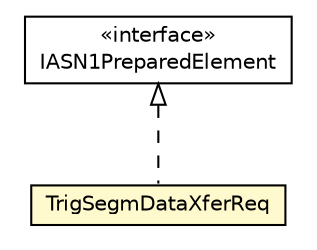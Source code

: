 #!/usr/local/bin/dot
#
# Class diagram 
# Generated by UMLGraph version R5_6-24-gf6e263 (http://www.umlgraph.org/)
#

digraph G {
	edge [fontname="Helvetica",fontsize=10,labelfontname="Helvetica",labelfontsize=10];
	node [fontname="Helvetica",fontsize=10,shape=plaintext];
	nodesep=0.25;
	ranksep=0.5;
	// org.universAAL.lddi.lib.ieeex73std.org.bn.coders.IASN1PreparedElement
	c8077027 [label=<<table title="org.universAAL.lddi.lib.ieeex73std.org.bn.coders.IASN1PreparedElement" border="0" cellborder="1" cellspacing="0" cellpadding="2" port="p" href="../../org/bn/coders/IASN1PreparedElement.html">
		<tr><td><table border="0" cellspacing="0" cellpadding="1">
<tr><td align="center" balign="center"> &#171;interface&#187; </td></tr>
<tr><td align="center" balign="center"> IASN1PreparedElement </td></tr>
		</table></td></tr>
		</table>>, URL="../../org/bn/coders/IASN1PreparedElement.html", fontname="Helvetica", fontcolor="black", fontsize=10.0];
	// org.universAAL.lddi.lib.ieeex73std.x73.p20601.TrigSegmDataXferReq
	c8077126 [label=<<table title="org.universAAL.lddi.lib.ieeex73std.x73.p20601.TrigSegmDataXferReq" border="0" cellborder="1" cellspacing="0" cellpadding="2" port="p" bgcolor="lemonChiffon" href="./TrigSegmDataXferReq.html">
		<tr><td><table border="0" cellspacing="0" cellpadding="1">
<tr><td align="center" balign="center"> TrigSegmDataXferReq </td></tr>
		</table></td></tr>
		</table>>, URL="./TrigSegmDataXferReq.html", fontname="Helvetica", fontcolor="black", fontsize=10.0];
	//org.universAAL.lddi.lib.ieeex73std.x73.p20601.TrigSegmDataXferReq implements org.universAAL.lddi.lib.ieeex73std.org.bn.coders.IASN1PreparedElement
	c8077027:p -> c8077126:p [dir=back,arrowtail=empty,style=dashed];
}

